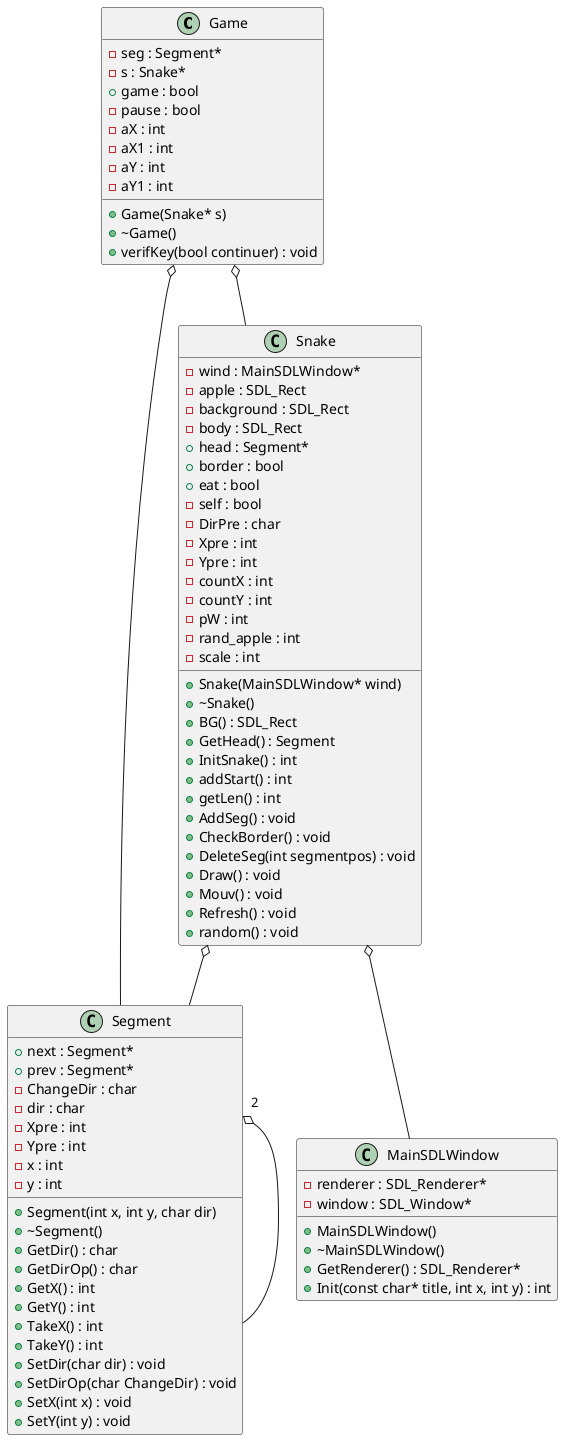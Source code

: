 @startuml





/' Objects '/

class Game {
	+Game(Snake* s)
	+~Game()
	-seg : Segment*
	-s : Snake*
	+game : bool
	-pause : bool
	-aX : int
	-aX1 : int
	-aY : int
	-aY1 : int
	+verifKey(bool continuer) : void
}


class MainSDLWindow {
	+MainSDLWindow()
	+~MainSDLWindow()
	+GetRenderer() : SDL_Renderer*
	-renderer : SDL_Renderer*
	-window : SDL_Window*
	+Init(const char* title, int x, int y) : int
}


class Segment {
	+Segment(int x, int y, char dir)
	+~Segment()
	+next : Segment*
	+prev : Segment*
	-ChangeDir : char
	+GetDir() : char
	+GetDirOp() : char
	-dir : char
	+GetX() : int
	+GetY() : int
	+TakeX() : int
	+TakeY() : int
	-Xpre : int
	-Ypre : int
	-x : int
	-y : int
	+SetDir(char dir) : void
	+SetDirOp(char ChangeDir) : void
	+SetX(int x) : void
	+SetY(int y) : void
}


class Snake {
	+Snake(MainSDLWindow* wind)
	+~Snake()
	-wind : MainSDLWindow*
	+BG() : SDL_Rect
	-apple : SDL_Rect
	-background : SDL_Rect
	-body : SDL_Rect
	+GetHead() : Segment
	+head : Segment*
	+border : bool
	+eat : bool
	-self : bool
	-DirPre : char
	+InitSnake() : int
	-Xpre : int
	-Ypre : int
	+addStart() : int
	-countX : int
	-countY : int
	+getLen() : int
	-pW : int
	-rand_apple : int
	-scale : int
	+AddSeg() : void
	+CheckBorder() : void
	+DeleteSeg(int segmentpos) : void
	+Draw() : void
	+Mouv() : void
	+Refresh() : void
	+random() : void
}





/' Inheritance relationships '/




/' Aggregation relationships '/

.Game o-- .Segment


.Game o-- .Snake


.Segment "2" o-- .Segment


.Snake o-- .MainSDLWindow


.Snake o-- .Segment






/' Nested objects '/



@enduml

